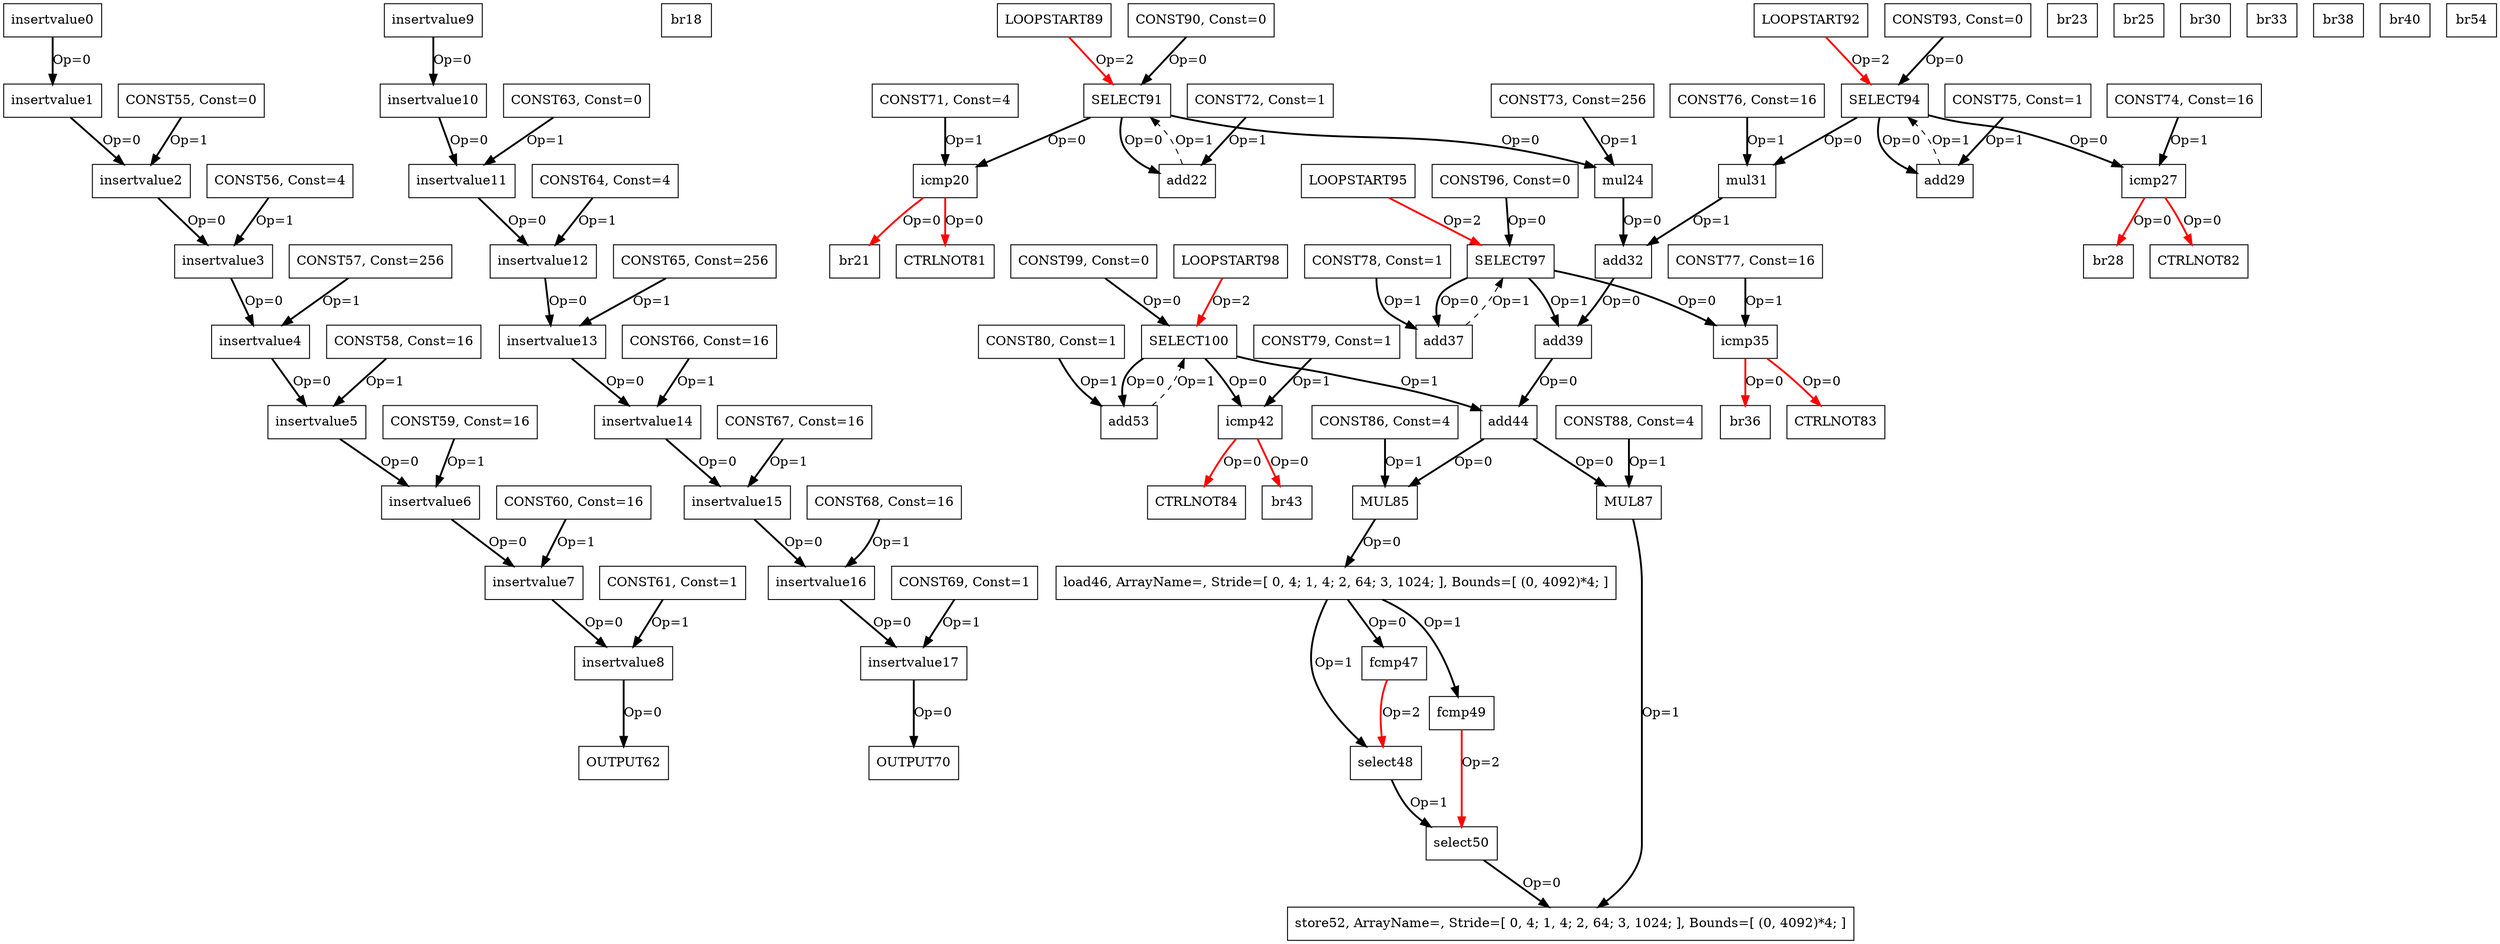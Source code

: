 Digraph G {
insertvalue0[label = "insertvalue0", shape = box, color = black];
insertvalue1[label = "insertvalue1", shape = box, color = black];
insertvalue2[label = "insertvalue2", shape = box, color = black];
insertvalue3[label = "insertvalue3", shape = box, color = black];
insertvalue4[label = "insertvalue4", shape = box, color = black];
insertvalue5[label = "insertvalue5", shape = box, color = black];
insertvalue6[label = "insertvalue6", shape = box, color = black];
insertvalue7[label = "insertvalue7", shape = box, color = black];
insertvalue8[label = "insertvalue8", shape = box, color = black];
insertvalue9[label = "insertvalue9", shape = box, color = black];
insertvalue10[label = "insertvalue10", shape = box, color = black];
insertvalue11[label = "insertvalue11", shape = box, color = black];
insertvalue12[label = "insertvalue12", shape = box, color = black];
insertvalue13[label = "insertvalue13", shape = box, color = black];
insertvalue14[label = "insertvalue14", shape = box, color = black];
insertvalue15[label = "insertvalue15", shape = box, color = black];
insertvalue16[label = "insertvalue16", shape = box, color = black];
insertvalue17[label = "insertvalue17", shape = box, color = black];
br18[label = "br18", shape = box, color = black];
icmp20[label = "icmp20", shape = box, color = black];
br21[label = "br21", shape = box, color = black];
add22[label = "add22", shape = box, color = black];
br23[label = "br23", shape = box, color = black];
mul24[label = "mul24", shape = box, color = black];
br25[label = "br25", shape = box, color = black];
icmp27[label = "icmp27", shape = box, color = black];
br28[label = "br28", shape = box, color = black];
add29[label = "add29", shape = box, color = black];
br30[label = "br30", shape = box, color = black];
mul31[label = "mul31", shape = box, color = black];
add32[label = "add32", shape = box, color = black];
br33[label = "br33", shape = box, color = black];
icmp35[label = "icmp35", shape = box, color = black];
br36[label = "br36", shape = box, color = black];
add37[label = "add37", shape = box, color = black];
br38[label = "br38", shape = box, color = black];
add39[label = "add39", shape = box, color = black];
br40[label = "br40", shape = box, color = black];
icmp42[label = "icmp42", shape = box, color = black];
br43[label = "br43", shape = box, color = black];
add44[label = "add44", shape = box, color = black];
load46[label = "load46, ArrayName=, Stride=[ 0, 4; 1, 4; 2, 64; 3, 1024; ], Bounds=[ (0, 4092)*4; ]", shape = box, color = black];
fcmp47[label = "fcmp47", shape = box, color = black];
select48[label = "select48", shape = box, color = black];
fcmp49[label = "fcmp49", shape = box, color = black];
select50[label = "select50", shape = box, color = black];
store52[label = "store52, ArrayName=, Stride=[ 0, 4; 1, 4; 2, 64; 3, 1024; ], Bounds=[ (0, 4092)*4; ]", shape = box, color = black];
add53[label = "add53", shape = box, color = black];
br54[label = "br54", shape = box, color = black];
CONST55[label = "CONST55, Const=0", shape = box, color = black];
CONST56[label = "CONST56, Const=4", shape = box, color = black];
CONST57[label = "CONST57, Const=256", shape = box, color = black];
CONST58[label = "CONST58, Const=16", shape = box, color = black];
CONST59[label = "CONST59, Const=16", shape = box, color = black];
CONST60[label = "CONST60, Const=16", shape = box, color = black];
CONST61[label = "CONST61, Const=1", shape = box, color = black];
OUTPUT62[label = "OUTPUT62", shape = box, color = black];
CONST63[label = "CONST63, Const=0", shape = box, color = black];
CONST64[label = "CONST64, Const=4", shape = box, color = black];
CONST65[label = "CONST65, Const=256", shape = box, color = black];
CONST66[label = "CONST66, Const=16", shape = box, color = black];
CONST67[label = "CONST67, Const=16", shape = box, color = black];
CONST68[label = "CONST68, Const=16", shape = box, color = black];
CONST69[label = "CONST69, Const=1", shape = box, color = black];
OUTPUT70[label = "OUTPUT70", shape = box, color = black];
CONST71[label = "CONST71, Const=4", shape = box, color = black];
CONST72[label = "CONST72, Const=1", shape = box, color = black];
CONST73[label = "CONST73, Const=256", shape = box, color = black];
CONST74[label = "CONST74, Const=16", shape = box, color = black];
CONST75[label = "CONST75, Const=1", shape = box, color = black];
CONST76[label = "CONST76, Const=16", shape = box, color = black];
CONST77[label = "CONST77, Const=16", shape = box, color = black];
CONST78[label = "CONST78, Const=1", shape = box, color = black];
CONST79[label = "CONST79, Const=1", shape = box, color = black];
CONST80[label = "CONST80, Const=1", shape = box, color = black];
CTRLNOT81[label = "CTRLNOT81", shape = box, color = black];
CTRLNOT82[label = "CTRLNOT82", shape = box, color = black];
CTRLNOT83[label = "CTRLNOT83", shape = box, color = black];
CTRLNOT84[label = "CTRLNOT84", shape = box, color = black];
MUL85[label = "MUL85", shape = box, color = black];
CONST86[label = "CONST86, Const=4", shape = box, color = black];
MUL87[label = "MUL87", shape = box, color = black];
CONST88[label = "CONST88, Const=4", shape = box, color = black];
LOOPSTART89[label = "LOOPSTART89", shape = box, color = black];
CONST90[label = "CONST90, Const=0", shape = box, color = black];
SELECT91[label = "SELECT91", shape = box, color = black];
LOOPSTART92[label = "LOOPSTART92", shape = box, color = black];
CONST93[label = "CONST93, Const=0", shape = box, color = black];
SELECT94[label = "SELECT94", shape = box, color = black];
LOOPSTART95[label = "LOOPSTART95", shape = box, color = black];
CONST96[label = "CONST96, Const=0", shape = box, color = black];
SELECT97[label = "SELECT97", shape = box, color = black];
LOOPSTART98[label = "LOOPSTART98", shape = box, color = black];
CONST99[label = "CONST99, Const=0", shape = box, color = black];
SELECT100[label = "SELECT100", shape = box, color = black];
insertvalue0 -> insertvalue1[color = black, style = bold, label = "Op=0"];
insertvalue1 -> insertvalue2[color = black, style = bold, label = "Op=0"];
CONST55 -> insertvalue2[color = black, style = bold, label = "Op=1"];
insertvalue2 -> insertvalue3[color = black, style = bold, label = "Op=0"];
CONST56 -> insertvalue3[color = black, style = bold, label = "Op=1"];
insertvalue3 -> insertvalue4[color = black, style = bold, label = "Op=0"];
CONST57 -> insertvalue4[color = black, style = bold, label = "Op=1"];
insertvalue4 -> insertvalue5[color = black, style = bold, label = "Op=0"];
CONST58 -> insertvalue5[color = black, style = bold, label = "Op=1"];
insertvalue5 -> insertvalue6[color = black, style = bold, label = "Op=0"];
CONST59 -> insertvalue6[color = black, style = bold, label = "Op=1"];
insertvalue6 -> insertvalue7[color = black, style = bold, label = "Op=0"];
CONST60 -> insertvalue7[color = black, style = bold, label = "Op=1"];
insertvalue7 -> insertvalue8[color = black, style = bold, label = "Op=0"];
CONST61 -> insertvalue8[color = black, style = bold, label = "Op=1"];
insertvalue8 -> OUTPUT62[color = black, style = bold, label = "Op=0"];
insertvalue9 -> insertvalue10[color = black, style = bold, label = "Op=0"];
insertvalue10 -> insertvalue11[color = black, style = bold, label = "Op=0"];
CONST63 -> insertvalue11[color = black, style = bold, label = "Op=1"];
insertvalue11 -> insertvalue12[color = black, style = bold, label = "Op=0"];
CONST64 -> insertvalue12[color = black, style = bold, label = "Op=1"];
insertvalue12 -> insertvalue13[color = black, style = bold, label = "Op=0"];
CONST65 -> insertvalue13[color = black, style = bold, label = "Op=1"];
insertvalue13 -> insertvalue14[color = black, style = bold, label = "Op=0"];
CONST66 -> insertvalue14[color = black, style = bold, label = "Op=1"];
insertvalue14 -> insertvalue15[color = black, style = bold, label = "Op=0"];
CONST67 -> insertvalue15[color = black, style = bold, label = "Op=1"];
insertvalue15 -> insertvalue16[color = black, style = bold, label = "Op=0"];
CONST68 -> insertvalue16[color = black, style = bold, label = "Op=1"];
insertvalue16 -> insertvalue17[color = black, style = bold, label = "Op=0"];
CONST69 -> insertvalue17[color = black, style = bold, label = "Op=1"];
insertvalue17 -> OUTPUT70[color = black, style = bold, label = "Op=0"];
CONST71 -> icmp20[color = black, style = bold, label = "Op=1"];
icmp20 -> br21[color = red, style = bold, label = "Op=0"];
CONST72 -> add22[color = black, style = bold, label = "Op=1"];
CONST73 -> mul24[color = black, style = bold, label = "Op=1"];
mul24 -> add32[color = black, style = bold, label = "Op=0"];
CONST74 -> icmp27[color = black, style = bold, label = "Op=1"];
icmp27 -> br28[color = red, style = bold, label = "Op=0"];
CONST75 -> add29[color = black, style = bold, label = "Op=1"];
CONST76 -> mul31[color = black, style = bold, label = "Op=1"];
mul31 -> add32[color = black, style = bold, label = "Op=1"];
add32 -> add39[color = black, style = bold, label = "Op=0"];
CONST77 -> icmp35[color = black, style = bold, label = "Op=1"];
icmp35 -> br36[color = red, style = bold, label = "Op=0"];
CONST78 -> add37[color = black, style = bold, label = "Op=1"];
add39 -> add44[color = black, style = bold, label = "Op=0"];
CONST79 -> icmp42[color = black, style = bold, label = "Op=1"];
icmp42 -> br43[color = red, style = bold, label = "Op=0"];
load46 -> fcmp49[color = black, style = bold, label = "Op=1"];
load46 -> select48[color = black, style = bold, label = "Op=1"];
load46 -> fcmp47[color = black, style = bold, label = "Op=0"];
fcmp47 -> select48[color = red, style = bold, label = "Op=2"];
select48 -> select50[color = black, style = bold, label = "Op=1"];
fcmp49 -> select50[color = red, style = bold, label = "Op=2"];
select50 -> store52[color = black, style = bold, label = "Op=0"];
CONST80 -> add53[color = black, style = bold, label = "Op=1"];
icmp20 -> CTRLNOT81[color = red, style = bold, label = "Op=0"];
icmp27 -> CTRLNOT82[color = red, style = bold, label = "Op=0"];
icmp35 -> CTRLNOT83[color = red, style = bold, label = "Op=0"];
icmp42 -> CTRLNOT84[color = red, style = bold, label = "Op=0"];
add44 -> MUL85[color = black, style = bold, label = "Op=0"];
CONST86 -> MUL85[color = black, style = bold, label = "Op=1"];
MUL85 -> load46[color = black, style = bold, label = "Op=0"];
add44 -> MUL87[color = black, style = bold, label = "Op=0"];
CONST88 -> MUL87[color = black, style = bold, label = "Op=1"];
MUL87 -> store52[color = black, style = bold, label = "Op=1"];
CONST90 -> SELECT91[color = black, style = bold, label = "Op=0"];
add22 -> SELECT91[color = black, style = dashed, label = "Op=1"];
LOOPSTART89 -> SELECT91[color = red, style = bold, label = "Op=2"];
SELECT91 -> add22[color = black, style = bold, label = "Op=0"];
SELECT91 -> mul24[color = black, style = bold, label = "Op=0"];
SELECT91 -> icmp20[color = black, style = bold, label = "Op=0"];
CONST93 -> SELECT94[color = black, style = bold, label = "Op=0"];
add29 -> SELECT94[color = black, style = dashed, label = "Op=1"];
LOOPSTART92 -> SELECT94[color = red, style = bold, label = "Op=2"];
SELECT94 -> add29[color = black, style = bold, label = "Op=0"];
SELECT94 -> mul31[color = black, style = bold, label = "Op=0"];
SELECT94 -> icmp27[color = black, style = bold, label = "Op=0"];
CONST96 -> SELECT97[color = black, style = bold, label = "Op=0"];
add37 -> SELECT97[color = black, style = dashed, label = "Op=1"];
LOOPSTART95 -> SELECT97[color = red, style = bold, label = "Op=2"];
SELECT97 -> add37[color = black, style = bold, label = "Op=0"];
SELECT97 -> add39[color = black, style = bold, label = "Op=1"];
SELECT97 -> icmp35[color = black, style = bold, label = "Op=0"];
CONST99 -> SELECT100[color = black, style = bold, label = "Op=0"];
add53 -> SELECT100[color = black, style = dashed, label = "Op=1"];
LOOPSTART98 -> SELECT100[color = red, style = bold, label = "Op=2"];
SELECT100 -> add53[color = black, style = bold, label = "Op=0"];
SELECT100 -> add44[color = black, style = bold, label = "Op=1"];
SELECT100 -> icmp42[color = black, style = bold, label = "Op=0"];
}
